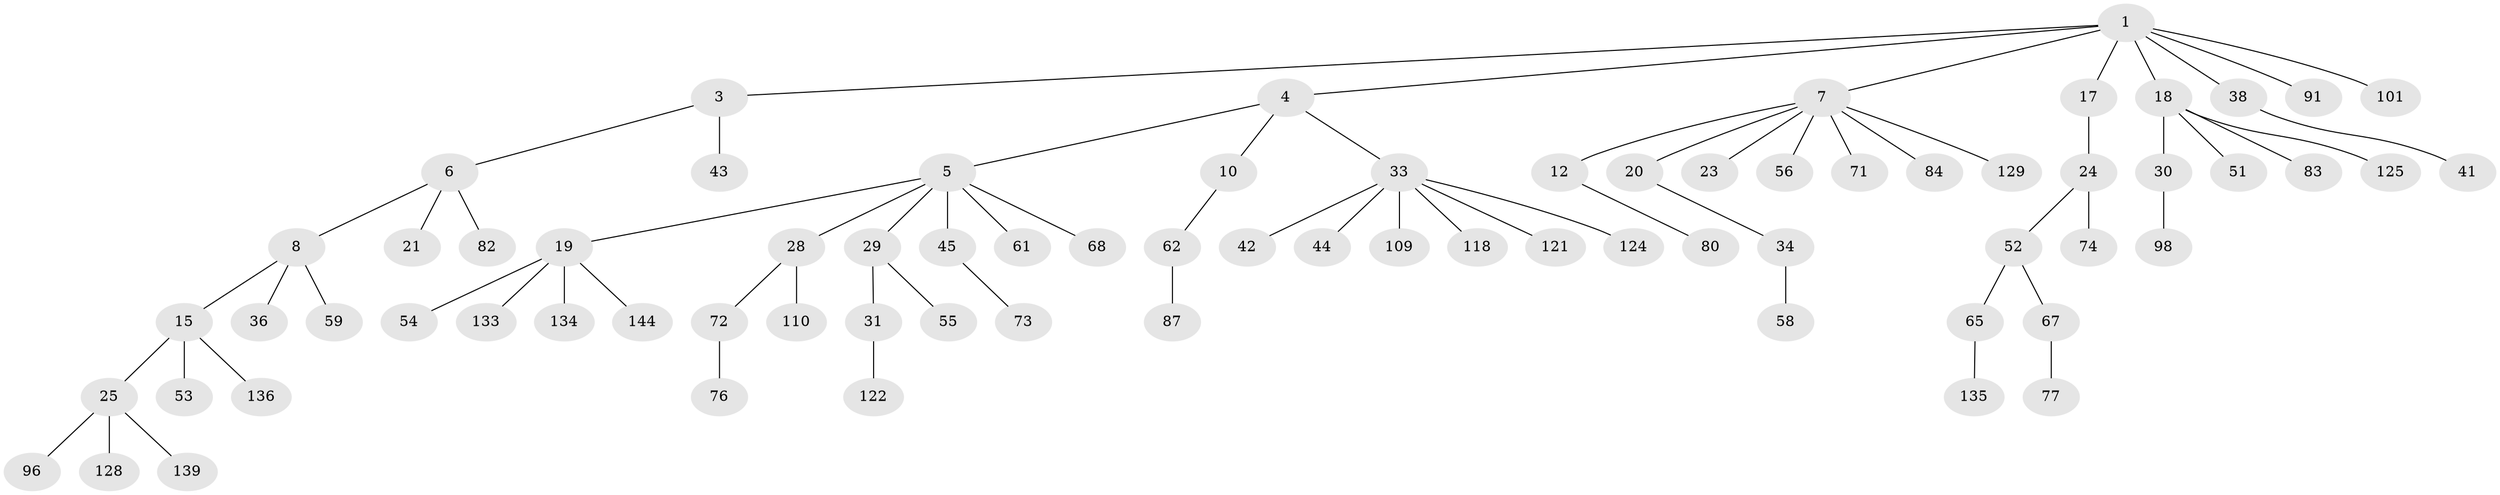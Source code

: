 // original degree distribution, {5: 0.06040268456375839, 3: 0.10067114093959731, 6: 0.020134228187919462, 4: 0.0738255033557047, 2: 0.2214765100671141, 1: 0.5234899328859061}
// Generated by graph-tools (version 1.1) at 2025/19/03/04/25 18:19:03]
// undirected, 74 vertices, 73 edges
graph export_dot {
graph [start="1"]
  node [color=gray90,style=filled];
  1 [super="+2"];
  3 [super="+27"];
  4 [super="+66+16"];
  5 [super="+11+13+39"];
  6 [super="+37"];
  7 [super="+9+14"];
  8 [super="+35+138"];
  10 [super="+46+86"];
  12 [super="+48"];
  15 [super="+57+49"];
  17 [super="+108+126"];
  18 [super="+22"];
  19;
  20;
  21 [super="+149+113+90"];
  23;
  24 [super="+97+32"];
  25 [super="+104+94"];
  28;
  29 [super="+116+148"];
  30 [super="+130"];
  31 [super="+88+131+75"];
  33 [super="+47+70"];
  34 [super="+107"];
  36;
  38;
  41;
  42 [super="+120"];
  43;
  44;
  45;
  51;
  52;
  53;
  54 [super="+69+92"];
  55 [super="+105"];
  56;
  58;
  59;
  61 [super="+103"];
  62;
  65;
  67;
  68;
  71;
  72 [super="+114+95"];
  73;
  74;
  76 [super="+99+123"];
  77 [super="+141+102"];
  80;
  82;
  83;
  84 [super="+140"];
  87;
  91;
  96 [super="+111"];
  98;
  101;
  109;
  110;
  118;
  121;
  122;
  124;
  125;
  128;
  129 [super="+142"];
  133;
  134;
  135;
  136;
  139;
  144;
  1 -- 3;
  1 -- 7;
  1 -- 18;
  1 -- 38;
  1 -- 17;
  1 -- 4;
  1 -- 101;
  1 -- 91;
  3 -- 6;
  3 -- 43;
  4 -- 5;
  4 -- 10;
  4 -- 33;
  5 -- 28;
  5 -- 29;
  5 -- 19;
  5 -- 45;
  5 -- 61;
  5 -- 68;
  6 -- 8;
  6 -- 21;
  6 -- 82;
  7 -- 20;
  7 -- 23;
  7 -- 12;
  7 -- 84;
  7 -- 56;
  7 -- 129;
  7 -- 71;
  8 -- 15;
  8 -- 36;
  8 -- 59;
  10 -- 62;
  12 -- 80;
  15 -- 25;
  15 -- 136;
  15 -- 53;
  17 -- 24;
  18 -- 83;
  18 -- 51;
  18 -- 125;
  18 -- 30;
  19 -- 54;
  19 -- 133;
  19 -- 134;
  19 -- 144;
  20 -- 34;
  24 -- 52;
  24 -- 74;
  25 -- 139;
  25 -- 128;
  25 -- 96;
  28 -- 72;
  28 -- 110;
  29 -- 31;
  29 -- 55;
  30 -- 98;
  31 -- 122;
  33 -- 42;
  33 -- 44;
  33 -- 118;
  33 -- 124;
  33 -- 121;
  33 -- 109;
  34 -- 58;
  38 -- 41;
  45 -- 73;
  52 -- 65;
  52 -- 67;
  62 -- 87;
  65 -- 135;
  67 -- 77;
  72 -- 76;
}
